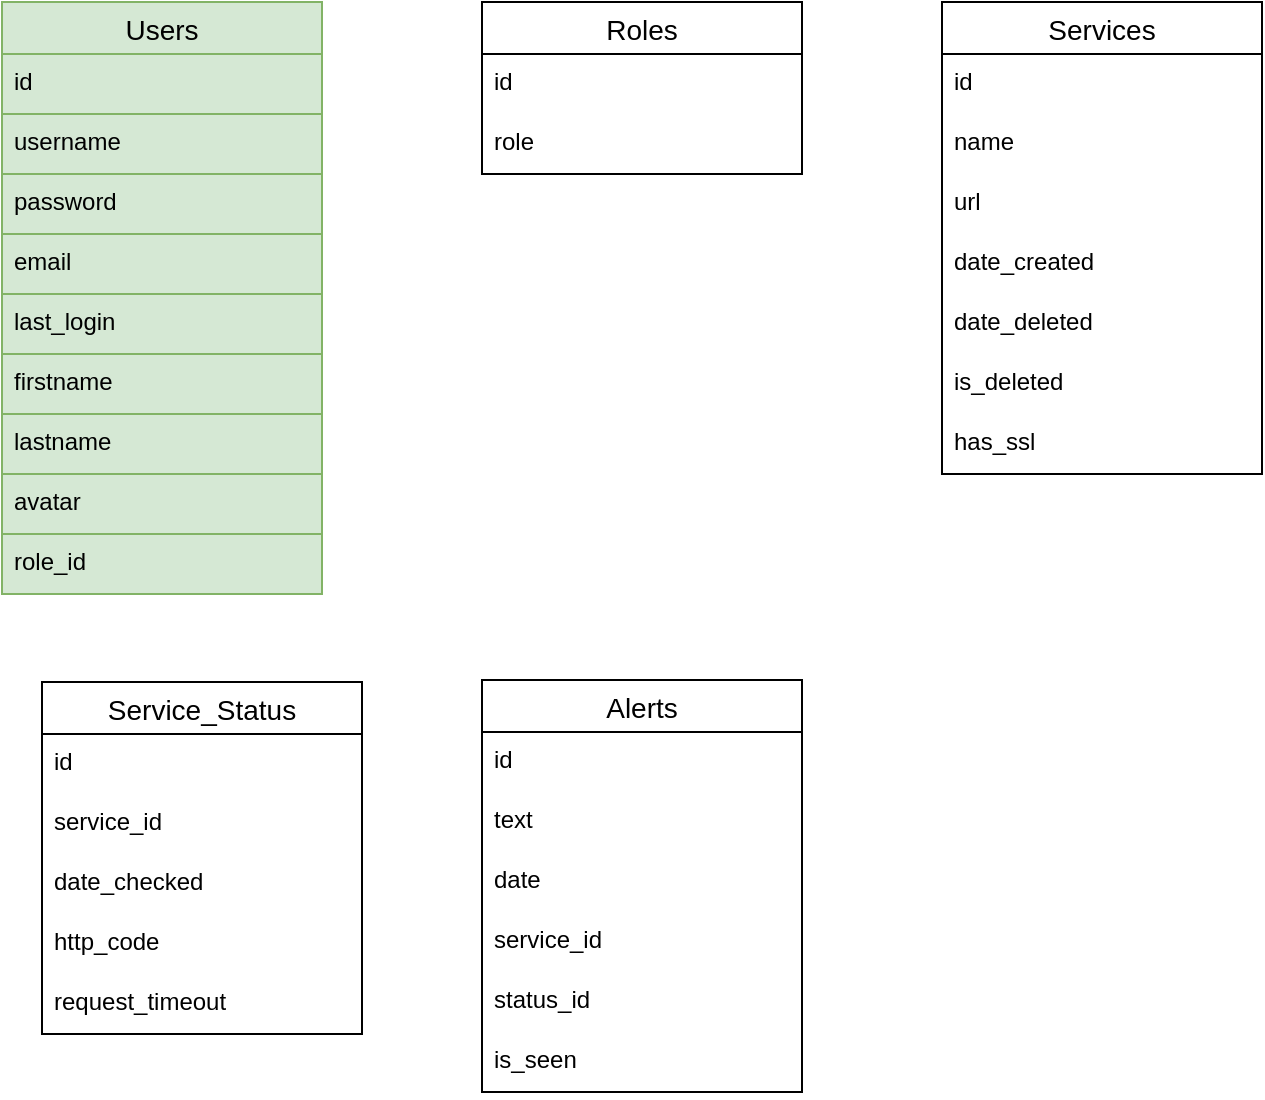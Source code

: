 <mxfile version="14.2.4" type="device"><diagram id="Y2B2qqOpZFcg9QyHcApH" name="Page-1"><mxGraphModel dx="1182" dy="764" grid="1" gridSize="10" guides="1" tooltips="1" connect="1" arrows="1" fold="1" page="1" pageScale="1" pageWidth="827" pageHeight="1169" math="0" shadow="0"><root><mxCell id="0"/><mxCell id="1" parent="0"/><mxCell id="VsRR2-AM5W3DuoDFJ5JX-14" value="Users" style="swimlane;fontStyle=0;childLayout=stackLayout;horizontal=1;startSize=26;horizontalStack=0;resizeParent=1;resizeParentMax=0;resizeLast=0;collapsible=1;marginBottom=0;align=center;fontSize=14;fillColor=#d5e8d4;strokeColor=#82b366;" vertex="1" parent="1"><mxGeometry x="40" y="40" width="160" height="296" as="geometry"/></mxCell><mxCell id="VsRR2-AM5W3DuoDFJ5JX-15" value="id" style="text;strokeColor=#82b366;fillColor=#d5e8d4;spacingLeft=4;spacingRight=4;overflow=hidden;rotatable=0;points=[[0,0.5],[1,0.5]];portConstraint=eastwest;fontSize=12;" vertex="1" parent="VsRR2-AM5W3DuoDFJ5JX-14"><mxGeometry y="26" width="160" height="30" as="geometry"/></mxCell><mxCell id="VsRR2-AM5W3DuoDFJ5JX-16" value="username" style="text;strokeColor=#82b366;fillColor=#d5e8d4;spacingLeft=4;spacingRight=4;overflow=hidden;rotatable=0;points=[[0,0.5],[1,0.5]];portConstraint=eastwest;fontSize=12;" vertex="1" parent="VsRR2-AM5W3DuoDFJ5JX-14"><mxGeometry y="56" width="160" height="30" as="geometry"/></mxCell><mxCell id="VsRR2-AM5W3DuoDFJ5JX-17" value="password" style="text;strokeColor=#82b366;fillColor=#d5e8d4;spacingLeft=4;spacingRight=4;overflow=hidden;rotatable=0;points=[[0,0.5],[1,0.5]];portConstraint=eastwest;fontSize=12;" vertex="1" parent="VsRR2-AM5W3DuoDFJ5JX-14"><mxGeometry y="86" width="160" height="30" as="geometry"/></mxCell><mxCell id="VsRR2-AM5W3DuoDFJ5JX-56" value="email" style="text;strokeColor=#82b366;fillColor=#d5e8d4;spacingLeft=4;spacingRight=4;overflow=hidden;rotatable=0;points=[[0,0.5],[1,0.5]];portConstraint=eastwest;fontSize=12;" vertex="1" parent="VsRR2-AM5W3DuoDFJ5JX-14"><mxGeometry y="116" width="160" height="30" as="geometry"/></mxCell><mxCell id="VsRR2-AM5W3DuoDFJ5JX-18" value="last_login&#10;" style="text;strokeColor=#82b366;fillColor=#d5e8d4;spacingLeft=4;spacingRight=4;overflow=hidden;rotatable=0;points=[[0,0.5],[1,0.5]];portConstraint=eastwest;fontSize=12;" vertex="1" parent="VsRR2-AM5W3DuoDFJ5JX-14"><mxGeometry y="146" width="160" height="30" as="geometry"/></mxCell><mxCell id="VsRR2-AM5W3DuoDFJ5JX-19" value="firstname&#10;" style="text;strokeColor=#82b366;fillColor=#d5e8d4;spacingLeft=4;spacingRight=4;overflow=hidden;rotatable=0;points=[[0,0.5],[1,0.5]];portConstraint=eastwest;fontSize=12;" vertex="1" parent="VsRR2-AM5W3DuoDFJ5JX-14"><mxGeometry y="176" width="160" height="30" as="geometry"/></mxCell><mxCell id="VsRR2-AM5W3DuoDFJ5JX-20" value="lastname&#10;" style="text;strokeColor=#82b366;fillColor=#d5e8d4;spacingLeft=4;spacingRight=4;overflow=hidden;rotatable=0;points=[[0,0.5],[1,0.5]];portConstraint=eastwest;fontSize=12;" vertex="1" parent="VsRR2-AM5W3DuoDFJ5JX-14"><mxGeometry y="206" width="160" height="30" as="geometry"/></mxCell><mxCell id="VsRR2-AM5W3DuoDFJ5JX-30" value="avatar" style="text;strokeColor=#82b366;fillColor=#d5e8d4;spacingLeft=4;spacingRight=4;overflow=hidden;rotatable=0;points=[[0,0.5],[1,0.5]];portConstraint=eastwest;fontSize=12;" vertex="1" parent="VsRR2-AM5W3DuoDFJ5JX-14"><mxGeometry y="236" width="160" height="30" as="geometry"/></mxCell><mxCell id="VsRR2-AM5W3DuoDFJ5JX-21" value="role_id&#10;" style="text;strokeColor=#82b366;fillColor=#d5e8d4;spacingLeft=4;spacingRight=4;overflow=hidden;rotatable=0;points=[[0,0.5],[1,0.5]];portConstraint=eastwest;fontSize=12;" vertex="1" parent="VsRR2-AM5W3DuoDFJ5JX-14"><mxGeometry y="266" width="160" height="30" as="geometry"/></mxCell><mxCell id="VsRR2-AM5W3DuoDFJ5JX-22" value="Roles" style="swimlane;fontStyle=0;childLayout=stackLayout;horizontal=1;startSize=26;horizontalStack=0;resizeParent=1;resizeParentMax=0;resizeLast=0;collapsible=1;marginBottom=0;align=center;fontSize=14;" vertex="1" parent="1"><mxGeometry x="280" y="40" width="160" height="86" as="geometry"/></mxCell><mxCell id="VsRR2-AM5W3DuoDFJ5JX-23" value="id" style="text;strokeColor=none;fillColor=none;spacingLeft=4;spacingRight=4;overflow=hidden;rotatable=0;points=[[0,0.5],[1,0.5]];portConstraint=eastwest;fontSize=12;" vertex="1" parent="VsRR2-AM5W3DuoDFJ5JX-22"><mxGeometry y="26" width="160" height="30" as="geometry"/></mxCell><mxCell id="VsRR2-AM5W3DuoDFJ5JX-24" value="role" style="text;strokeColor=none;fillColor=none;spacingLeft=4;spacingRight=4;overflow=hidden;rotatable=0;points=[[0,0.5],[1,0.5]];portConstraint=eastwest;fontSize=12;" vertex="1" parent="VsRR2-AM5W3DuoDFJ5JX-22"><mxGeometry y="56" width="160" height="30" as="geometry"/></mxCell><mxCell id="VsRR2-AM5W3DuoDFJ5JX-31" value="Services" style="swimlane;fontStyle=0;childLayout=stackLayout;horizontal=1;startSize=26;horizontalStack=0;resizeParent=1;resizeParentMax=0;resizeLast=0;collapsible=1;marginBottom=0;align=center;fontSize=14;" vertex="1" parent="1"><mxGeometry x="510" y="40" width="160" height="236" as="geometry"/></mxCell><mxCell id="VsRR2-AM5W3DuoDFJ5JX-32" value="id" style="text;strokeColor=none;fillColor=none;spacingLeft=4;spacingRight=4;overflow=hidden;rotatable=0;points=[[0,0.5],[1,0.5]];portConstraint=eastwest;fontSize=12;" vertex="1" parent="VsRR2-AM5W3DuoDFJ5JX-31"><mxGeometry y="26" width="160" height="30" as="geometry"/></mxCell><mxCell id="VsRR2-AM5W3DuoDFJ5JX-33" value="name&#10;" style="text;strokeColor=none;fillColor=none;spacingLeft=4;spacingRight=4;overflow=hidden;rotatable=0;points=[[0,0.5],[1,0.5]];portConstraint=eastwest;fontSize=12;" vertex="1" parent="VsRR2-AM5W3DuoDFJ5JX-31"><mxGeometry y="56" width="160" height="30" as="geometry"/></mxCell><mxCell id="VsRR2-AM5W3DuoDFJ5JX-34" value="url" style="text;strokeColor=none;fillColor=none;spacingLeft=4;spacingRight=4;overflow=hidden;rotatable=0;points=[[0,0.5],[1,0.5]];portConstraint=eastwest;fontSize=12;" vertex="1" parent="VsRR2-AM5W3DuoDFJ5JX-31"><mxGeometry y="86" width="160" height="30" as="geometry"/></mxCell><mxCell id="VsRR2-AM5W3DuoDFJ5JX-35" value="date_created" style="text;strokeColor=none;fillColor=none;spacingLeft=4;spacingRight=4;overflow=hidden;rotatable=0;points=[[0,0.5],[1,0.5]];portConstraint=eastwest;fontSize=12;" vertex="1" parent="VsRR2-AM5W3DuoDFJ5JX-31"><mxGeometry y="116" width="160" height="30" as="geometry"/></mxCell><mxCell id="VsRR2-AM5W3DuoDFJ5JX-36" value="date_deleted" style="text;strokeColor=none;fillColor=none;spacingLeft=4;spacingRight=4;overflow=hidden;rotatable=0;points=[[0,0.5],[1,0.5]];portConstraint=eastwest;fontSize=12;" vertex="1" parent="VsRR2-AM5W3DuoDFJ5JX-31"><mxGeometry y="146" width="160" height="30" as="geometry"/></mxCell><mxCell id="VsRR2-AM5W3DuoDFJ5JX-37" value="is_deleted" style="text;strokeColor=none;fillColor=none;spacingLeft=4;spacingRight=4;overflow=hidden;rotatable=0;points=[[0,0.5],[1,0.5]];portConstraint=eastwest;fontSize=12;" vertex="1" parent="VsRR2-AM5W3DuoDFJ5JX-31"><mxGeometry y="176" width="160" height="30" as="geometry"/></mxCell><mxCell id="VsRR2-AM5W3DuoDFJ5JX-38" value="has_ssl" style="text;strokeColor=none;fillColor=none;spacingLeft=4;spacingRight=4;overflow=hidden;rotatable=0;points=[[0,0.5],[1,0.5]];portConstraint=eastwest;fontSize=12;" vertex="1" parent="VsRR2-AM5W3DuoDFJ5JX-31"><mxGeometry y="206" width="160" height="30" as="geometry"/></mxCell><mxCell id="VsRR2-AM5W3DuoDFJ5JX-39" value="Service_Status" style="swimlane;fontStyle=0;childLayout=stackLayout;horizontal=1;startSize=26;horizontalStack=0;resizeParent=1;resizeParentMax=0;resizeLast=0;collapsible=1;marginBottom=0;align=center;fontSize=14;" vertex="1" parent="1"><mxGeometry x="60" y="380" width="160" height="176" as="geometry"/></mxCell><mxCell id="VsRR2-AM5W3DuoDFJ5JX-40" value="id" style="text;strokeColor=none;fillColor=none;spacingLeft=4;spacingRight=4;overflow=hidden;rotatable=0;points=[[0,0.5],[1,0.5]];portConstraint=eastwest;fontSize=12;" vertex="1" parent="VsRR2-AM5W3DuoDFJ5JX-39"><mxGeometry y="26" width="160" height="30" as="geometry"/></mxCell><mxCell id="VsRR2-AM5W3DuoDFJ5JX-41" value="service_id" style="text;strokeColor=none;fillColor=none;spacingLeft=4;spacingRight=4;overflow=hidden;rotatable=0;points=[[0,0.5],[1,0.5]];portConstraint=eastwest;fontSize=12;" vertex="1" parent="VsRR2-AM5W3DuoDFJ5JX-39"><mxGeometry y="56" width="160" height="30" as="geometry"/></mxCell><mxCell id="VsRR2-AM5W3DuoDFJ5JX-43" value="date_checked" style="text;strokeColor=none;fillColor=none;spacingLeft=4;spacingRight=4;overflow=hidden;rotatable=0;points=[[0,0.5],[1,0.5]];portConstraint=eastwest;fontSize=12;" vertex="1" parent="VsRR2-AM5W3DuoDFJ5JX-39"><mxGeometry y="86" width="160" height="30" as="geometry"/></mxCell><mxCell id="VsRR2-AM5W3DuoDFJ5JX-44" value="http_code" style="text;strokeColor=none;fillColor=none;spacingLeft=4;spacingRight=4;overflow=hidden;rotatable=0;points=[[0,0.5],[1,0.5]];portConstraint=eastwest;fontSize=12;" vertex="1" parent="VsRR2-AM5W3DuoDFJ5JX-39"><mxGeometry y="116" width="160" height="30" as="geometry"/></mxCell><mxCell id="VsRR2-AM5W3DuoDFJ5JX-48" value="request_timeout" style="text;strokeColor=none;fillColor=none;spacingLeft=4;spacingRight=4;overflow=hidden;rotatable=0;points=[[0,0.5],[1,0.5]];portConstraint=eastwest;fontSize=12;" vertex="1" parent="VsRR2-AM5W3DuoDFJ5JX-39"><mxGeometry y="146" width="160" height="30" as="geometry"/></mxCell><mxCell id="VsRR2-AM5W3DuoDFJ5JX-49" value="Alerts" style="swimlane;fontStyle=0;childLayout=stackLayout;horizontal=1;startSize=26;horizontalStack=0;resizeParent=1;resizeParentMax=0;resizeLast=0;collapsible=1;marginBottom=0;align=center;fontSize=14;" vertex="1" parent="1"><mxGeometry x="280" y="379" width="160" height="206" as="geometry"/></mxCell><mxCell id="VsRR2-AM5W3DuoDFJ5JX-50" value="id" style="text;strokeColor=none;fillColor=none;spacingLeft=4;spacingRight=4;overflow=hidden;rotatable=0;points=[[0,0.5],[1,0.5]];portConstraint=eastwest;fontSize=12;" vertex="1" parent="VsRR2-AM5W3DuoDFJ5JX-49"><mxGeometry y="26" width="160" height="30" as="geometry"/></mxCell><mxCell id="VsRR2-AM5W3DuoDFJ5JX-51" value="text" style="text;strokeColor=none;fillColor=none;spacingLeft=4;spacingRight=4;overflow=hidden;rotatable=0;points=[[0,0.5],[1,0.5]];portConstraint=eastwest;fontSize=12;" vertex="1" parent="VsRR2-AM5W3DuoDFJ5JX-49"><mxGeometry y="56" width="160" height="30" as="geometry"/></mxCell><mxCell id="VsRR2-AM5W3DuoDFJ5JX-52" value="date" style="text;strokeColor=none;fillColor=none;spacingLeft=4;spacingRight=4;overflow=hidden;rotatable=0;points=[[0,0.5],[1,0.5]];portConstraint=eastwest;fontSize=12;" vertex="1" parent="VsRR2-AM5W3DuoDFJ5JX-49"><mxGeometry y="86" width="160" height="30" as="geometry"/></mxCell><mxCell id="VsRR2-AM5W3DuoDFJ5JX-53" value="service_id" style="text;strokeColor=none;fillColor=none;spacingLeft=4;spacingRight=4;overflow=hidden;rotatable=0;points=[[0,0.5],[1,0.5]];portConstraint=eastwest;fontSize=12;" vertex="1" parent="VsRR2-AM5W3DuoDFJ5JX-49"><mxGeometry y="116" width="160" height="30" as="geometry"/></mxCell><mxCell id="VsRR2-AM5W3DuoDFJ5JX-54" value="status_id" style="text;strokeColor=none;fillColor=none;spacingLeft=4;spacingRight=4;overflow=hidden;rotatable=0;points=[[0,0.5],[1,0.5]];portConstraint=eastwest;fontSize=12;" vertex="1" parent="VsRR2-AM5W3DuoDFJ5JX-49"><mxGeometry y="146" width="160" height="30" as="geometry"/></mxCell><mxCell id="VsRR2-AM5W3DuoDFJ5JX-55" value="is_seen" style="text;strokeColor=none;fillColor=none;spacingLeft=4;spacingRight=4;overflow=hidden;rotatable=0;points=[[0,0.5],[1,0.5]];portConstraint=eastwest;fontSize=12;" vertex="1" parent="VsRR2-AM5W3DuoDFJ5JX-49"><mxGeometry y="176" width="160" height="30" as="geometry"/></mxCell></root></mxGraphModel></diagram></mxfile>